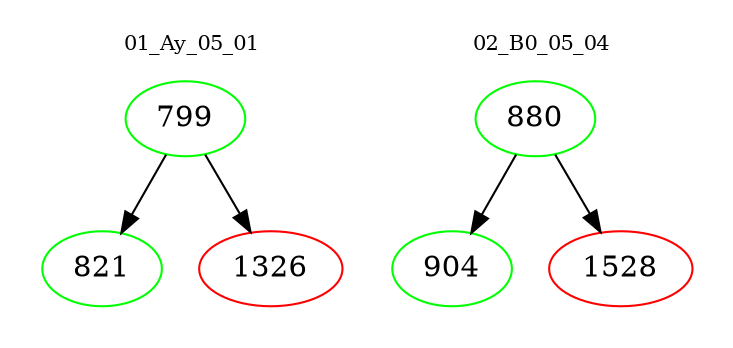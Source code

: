digraph{
subgraph cluster_0 {
color = white
label = "01_Ay_05_01";
fontsize=10;
T0_799 [label="799", color="green"]
T0_799 -> T0_821 [color="black"]
T0_821 [label="821", color="green"]
T0_799 -> T0_1326 [color="black"]
T0_1326 [label="1326", color="red"]
}
subgraph cluster_1 {
color = white
label = "02_B0_05_04";
fontsize=10;
T1_880 [label="880", color="green"]
T1_880 -> T1_904 [color="black"]
T1_904 [label="904", color="green"]
T1_880 -> T1_1528 [color="black"]
T1_1528 [label="1528", color="red"]
}
}
